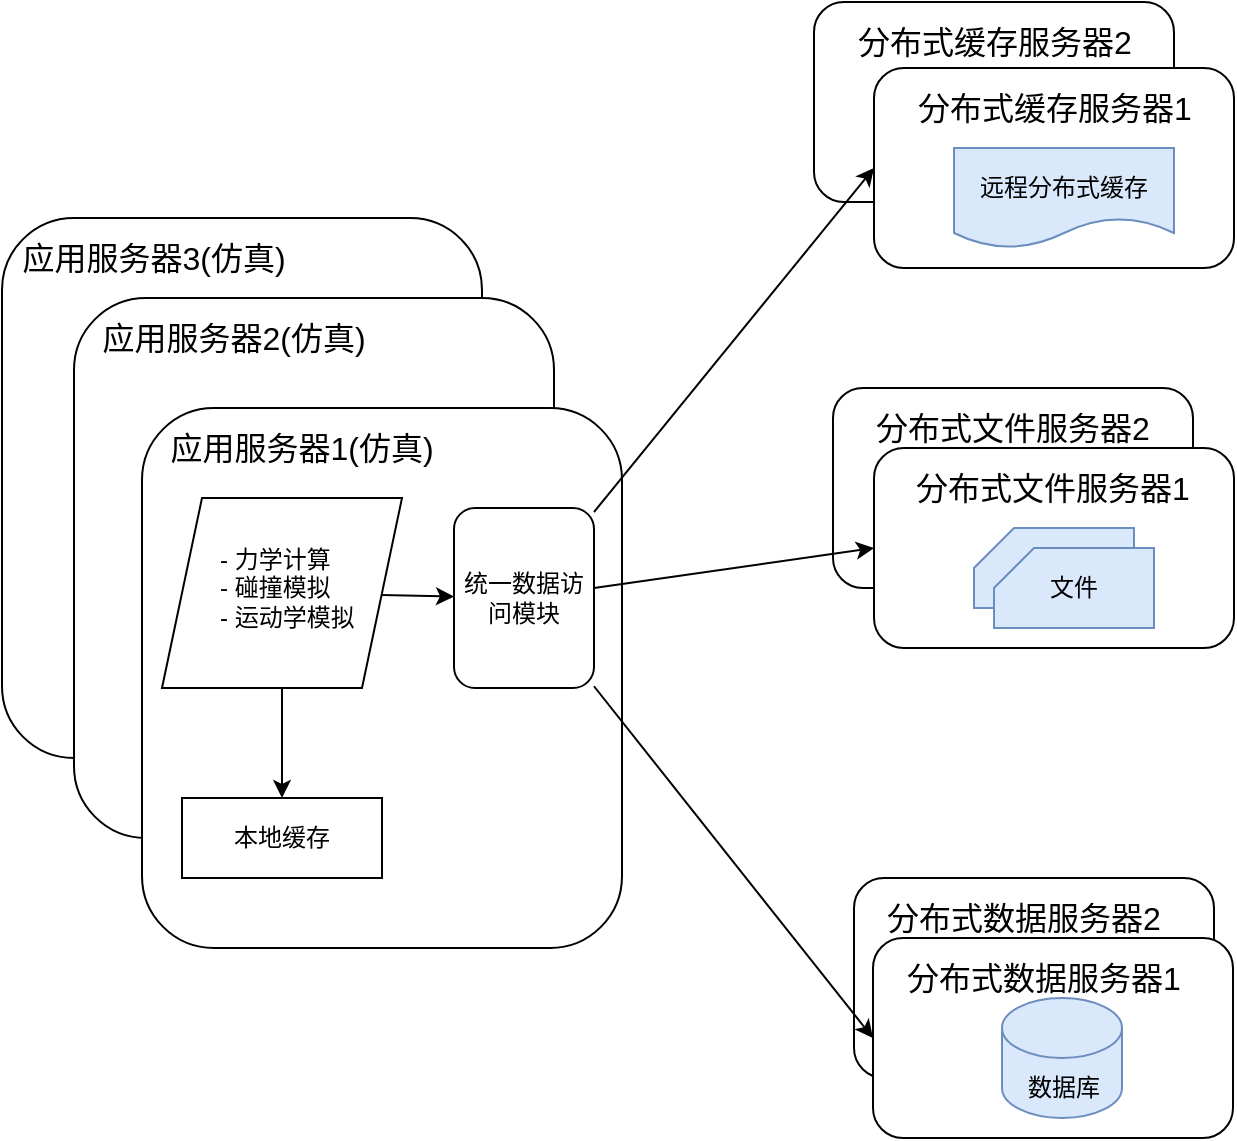 <mxfile version="26.0.7">
  <diagram name="第 1 页" id="J0MASKz7g9fQ22zX0HNe">
    <mxGraphModel dx="1122" dy="659" grid="1" gridSize="10" guides="1" tooltips="1" connect="1" arrows="1" fold="1" page="1" pageScale="1" pageWidth="827" pageHeight="1169" math="0" shadow="0">
      <root>
        <mxCell id="0" />
        <mxCell id="1" parent="0" />
        <mxCell id="W-Ca-vhzfrDZo02QOTq5-52" value="" style="rounded=1;whiteSpace=wrap;html=1;" vertex="1" parent="1">
          <mxGeometry x="570" y="67" width="180" height="100" as="geometry" />
        </mxCell>
        <mxCell id="W-Ca-vhzfrDZo02QOTq5-53" value="分布式缓存服务器2" style="text;html=1;align=center;verticalAlign=middle;whiteSpace=wrap;rounded=0;fontSize=16;" vertex="1" parent="1">
          <mxGeometry x="583.75" y="77" width="152.5" height="20" as="geometry" />
        </mxCell>
        <mxCell id="W-Ca-vhzfrDZo02QOTq5-50" value="" style="rounded=1;whiteSpace=wrap;html=1;" vertex="1" parent="1">
          <mxGeometry x="579.5" y="260" width="180" height="100" as="geometry" />
        </mxCell>
        <mxCell id="W-Ca-vhzfrDZo02QOTq5-51" value="分布式文件服务器2" style="text;html=1;align=center;verticalAlign=middle;whiteSpace=wrap;rounded=0;fontSize=16;" vertex="1" parent="1">
          <mxGeometry x="588.5" y="270" width="161" height="20" as="geometry" />
        </mxCell>
        <mxCell id="W-Ca-vhzfrDZo02QOTq5-48" value="" style="rounded=1;whiteSpace=wrap;html=1;" vertex="1" parent="1">
          <mxGeometry x="590" y="505" width="180" height="100" as="geometry" />
        </mxCell>
        <mxCell id="W-Ca-vhzfrDZo02QOTq5-49" value="分布式数据服务器2" style="text;html=1;align=center;verticalAlign=middle;whiteSpace=wrap;rounded=0;fontSize=16;" vertex="1" parent="1">
          <mxGeometry x="600" y="515" width="150" height="20" as="geometry" />
        </mxCell>
        <mxCell id="W-Ca-vhzfrDZo02QOTq5-43" value="" style="rounded=1;whiteSpace=wrap;html=1;" vertex="1" parent="1">
          <mxGeometry x="164" y="175" width="240" height="270" as="geometry" />
        </mxCell>
        <mxCell id="W-Ca-vhzfrDZo02QOTq5-44" value="应用服务器3(仿真)" style="text;html=1;align=center;verticalAlign=middle;whiteSpace=wrap;rounded=0;fontSize=16;" vertex="1" parent="1">
          <mxGeometry x="170" y="180" width="140" height="30" as="geometry" />
        </mxCell>
        <mxCell id="W-Ca-vhzfrDZo02QOTq5-29" value="" style="rounded=1;whiteSpace=wrap;html=1;" vertex="1" parent="1">
          <mxGeometry x="200" y="215" width="240" height="270" as="geometry" />
        </mxCell>
        <mxCell id="W-Ca-vhzfrDZo02QOTq5-30" value="应用服务器2(仿真)" style="text;html=1;align=center;verticalAlign=middle;whiteSpace=wrap;rounded=0;fontSize=16;" vertex="1" parent="1">
          <mxGeometry x="210" y="220" width="140" height="30" as="geometry" />
        </mxCell>
        <mxCell id="W-Ca-vhzfrDZo02QOTq5-1" value="" style="rounded=1;whiteSpace=wrap;html=1;" vertex="1" parent="1">
          <mxGeometry x="600" y="290" width="180" height="100" as="geometry" />
        </mxCell>
        <mxCell id="W-Ca-vhzfrDZo02QOTq5-4" value="分布式文件服务器1" style="text;html=1;align=center;verticalAlign=middle;whiteSpace=wrap;rounded=0;fontSize=16;" vertex="1" parent="1">
          <mxGeometry x="609" y="300" width="161" height="20" as="geometry" />
        </mxCell>
        <mxCell id="W-Ca-vhzfrDZo02QOTq5-7" value="" style="verticalLabelPosition=bottom;verticalAlign=top;html=1;shape=card;whiteSpace=wrap;size=20;arcSize=12;fillColor=#dae8fc;strokeColor=#6c8ebf;" vertex="1" parent="1">
          <mxGeometry x="650" y="330" width="80" height="40" as="geometry" />
        </mxCell>
        <mxCell id="W-Ca-vhzfrDZo02QOTq5-8" value="" style="verticalLabelPosition=bottom;verticalAlign=top;html=1;shape=card;whiteSpace=wrap;size=20;arcSize=12;fillColor=#dae8fc;strokeColor=#6c8ebf;" vertex="1" parent="1">
          <mxGeometry x="660" y="340" width="80" height="40" as="geometry" />
        </mxCell>
        <mxCell id="W-Ca-vhzfrDZo02QOTq5-5" value="文件" style="text;html=1;align=center;verticalAlign=middle;whiteSpace=wrap;rounded=0;labelBackgroundColor=none;" vertex="1" parent="1">
          <mxGeometry x="670" y="345" width="60" height="30" as="geometry" />
        </mxCell>
        <mxCell id="W-Ca-vhzfrDZo02QOTq5-9" value="" style="rounded=1;whiteSpace=wrap;html=1;" vertex="1" parent="1">
          <mxGeometry x="599.5" y="535" width="180" height="100" as="geometry" />
        </mxCell>
        <mxCell id="W-Ca-vhzfrDZo02QOTq5-11" value="分布式数据服务器1" style="text;html=1;align=center;verticalAlign=middle;whiteSpace=wrap;rounded=0;fontSize=16;" vertex="1" parent="1">
          <mxGeometry x="609.5" y="545" width="150" height="20" as="geometry" />
        </mxCell>
        <mxCell id="W-Ca-vhzfrDZo02QOTq5-14" value="" style="shape=cylinder3;whiteSpace=wrap;html=1;boundedLbl=1;backgroundOutline=1;size=15;fillColor=#dae8fc;strokeColor=#6c8ebf;" vertex="1" parent="1">
          <mxGeometry x="664" y="565" width="60" height="60" as="geometry" />
        </mxCell>
        <mxCell id="W-Ca-vhzfrDZo02QOTq5-15" value="数据库" style="text;html=1;align=center;verticalAlign=middle;whiteSpace=wrap;rounded=0;labelBackgroundColor=none;" vertex="1" parent="1">
          <mxGeometry x="665" y="595" width="60" height="30" as="geometry" />
        </mxCell>
        <mxCell id="W-Ca-vhzfrDZo02QOTq5-18" value="" style="rounded=1;whiteSpace=wrap;html=1;" vertex="1" parent="1">
          <mxGeometry x="234" y="270" width="240" height="270" as="geometry" />
        </mxCell>
        <mxCell id="W-Ca-vhzfrDZo02QOTq5-19" value="应用服务器1(仿真)" style="text;html=1;align=center;verticalAlign=middle;whiteSpace=wrap;rounded=0;fontSize=16;" vertex="1" parent="1">
          <mxGeometry x="244" y="275" width="140" height="30" as="geometry" />
        </mxCell>
        <mxCell id="W-Ca-vhzfrDZo02QOTq5-27" value="" style="rounded=0;orthogonalLoop=1;jettySize=auto;html=1;exitX=0.5;exitY=1;exitDx=0;exitDy=0;" edge="1" parent="1" source="W-Ca-vhzfrDZo02QOTq5-20" target="W-Ca-vhzfrDZo02QOTq5-26">
          <mxGeometry relative="1" as="geometry">
            <mxPoint x="304" y="420" as="sourcePoint" />
          </mxGeometry>
        </mxCell>
        <mxCell id="W-Ca-vhzfrDZo02QOTq5-32" value="" style="rounded=0;orthogonalLoop=1;jettySize=auto;html=1;" edge="1" parent="1" source="W-Ca-vhzfrDZo02QOTq5-20" target="W-Ca-vhzfrDZo02QOTq5-31">
          <mxGeometry relative="1" as="geometry" />
        </mxCell>
        <mxCell id="W-Ca-vhzfrDZo02QOTq5-20" value="" style="shape=parallelogram;perimeter=parallelogramPerimeter;whiteSpace=wrap;html=1;fixedSize=1;" vertex="1" parent="1">
          <mxGeometry x="244" y="315" width="120" height="95" as="geometry" />
        </mxCell>
        <mxCell id="W-Ca-vhzfrDZo02QOTq5-21" value="- 力学计算&lt;div&gt;- 碰撞模拟&lt;br&gt;&lt;div&gt;- 运动学模拟&amp;nbsp;&lt;/div&gt;&lt;/div&gt;" style="text;html=1;align=left;verticalAlign=middle;whiteSpace=wrap;rounded=0;" vertex="1" parent="1">
          <mxGeometry x="271" y="330" width="90" height="60" as="geometry" />
        </mxCell>
        <mxCell id="W-Ca-vhzfrDZo02QOTq5-26" value="" style="verticalLabelPosition=bottom;verticalAlign=top;html=1;shape=mxgraph.basic.rect;fillColor2=none;strokeWidth=1;size=20;indent=5;" vertex="1" parent="1">
          <mxGeometry x="254" y="465" width="100" height="40" as="geometry" />
        </mxCell>
        <mxCell id="W-Ca-vhzfrDZo02QOTq5-28" value="本地缓存" style="text;html=1;align=center;verticalAlign=middle;whiteSpace=wrap;rounded=0;" vertex="1" parent="1">
          <mxGeometry x="274" y="470" width="60" height="30" as="geometry" />
        </mxCell>
        <mxCell id="W-Ca-vhzfrDZo02QOTq5-56" style="rounded=0;orthogonalLoop=1;jettySize=auto;html=1;entryX=0;entryY=0.5;entryDx=0;entryDy=0;" edge="1" parent="1" source="W-Ca-vhzfrDZo02QOTq5-31" target="W-Ca-vhzfrDZo02QOTq5-34">
          <mxGeometry relative="1" as="geometry" />
        </mxCell>
        <mxCell id="W-Ca-vhzfrDZo02QOTq5-57" style="rounded=0;orthogonalLoop=1;jettySize=auto;html=1;entryX=0;entryY=0.5;entryDx=0;entryDy=0;" edge="1" parent="1" source="W-Ca-vhzfrDZo02QOTq5-31" target="W-Ca-vhzfrDZo02QOTq5-1">
          <mxGeometry relative="1" as="geometry" />
        </mxCell>
        <mxCell id="W-Ca-vhzfrDZo02QOTq5-58" style="rounded=0;orthogonalLoop=1;jettySize=auto;html=1;entryX=0;entryY=0.5;entryDx=0;entryDy=0;" edge="1" parent="1" source="W-Ca-vhzfrDZo02QOTq5-31" target="W-Ca-vhzfrDZo02QOTq5-9">
          <mxGeometry relative="1" as="geometry" />
        </mxCell>
        <mxCell id="W-Ca-vhzfrDZo02QOTq5-31" value="统一数据访问模块" style="rounded=1;whiteSpace=wrap;html=1;" vertex="1" parent="1">
          <mxGeometry x="390" y="320" width="70" height="90" as="geometry" />
        </mxCell>
        <mxCell id="W-Ca-vhzfrDZo02QOTq5-34" value="" style="rounded=1;whiteSpace=wrap;html=1;" vertex="1" parent="1">
          <mxGeometry x="600" y="100" width="180" height="100" as="geometry" />
        </mxCell>
        <mxCell id="W-Ca-vhzfrDZo02QOTq5-35" value="分布式缓存服务器1" style="text;html=1;align=center;verticalAlign=middle;whiteSpace=wrap;rounded=0;fontSize=16;" vertex="1" parent="1">
          <mxGeometry x="613.75" y="110" width="152.5" height="20" as="geometry" />
        </mxCell>
        <mxCell id="W-Ca-vhzfrDZo02QOTq5-41" value="" style="shape=document;whiteSpace=wrap;html=1;boundedLbl=1;fillColor=#dae8fc;strokeColor=#6c8ebf;" vertex="1" parent="1">
          <mxGeometry x="640" y="140" width="110" height="50" as="geometry" />
        </mxCell>
        <mxCell id="W-Ca-vhzfrDZo02QOTq5-42" value="远程分布式缓存" style="text;html=1;align=center;verticalAlign=middle;whiteSpace=wrap;rounded=0;" vertex="1" parent="1">
          <mxGeometry x="650" y="145" width="90" height="30" as="geometry" />
        </mxCell>
      </root>
    </mxGraphModel>
  </diagram>
</mxfile>
